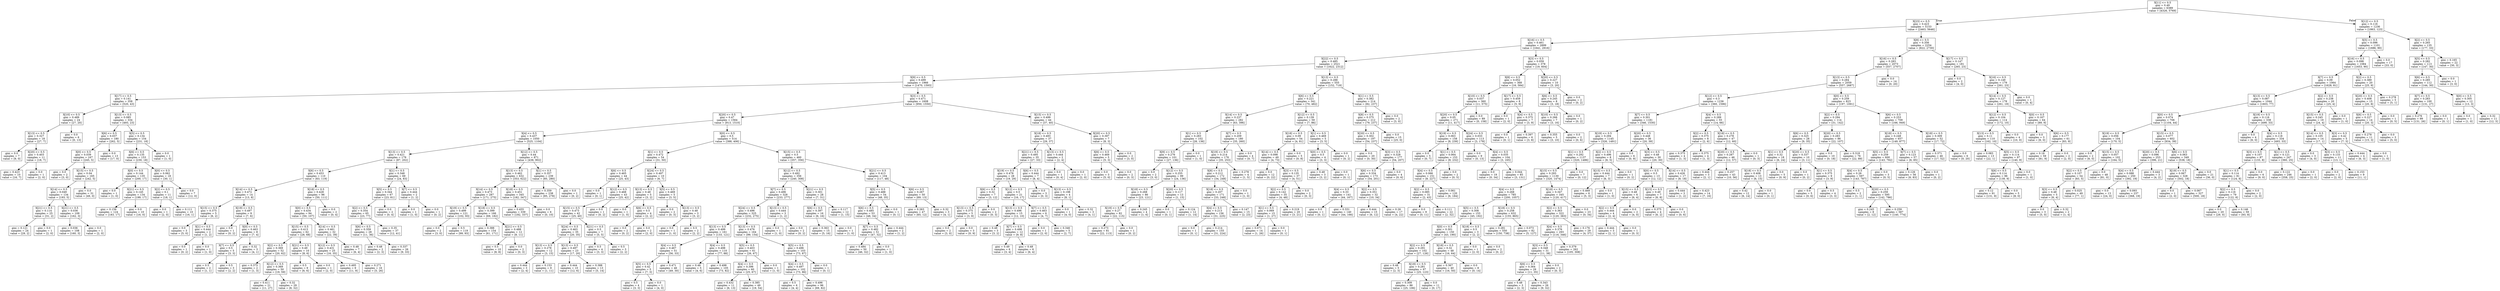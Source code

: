 digraph Tree {
node [shape=box] ;
0 [label="X[11] <= 0.5\ngini = 0.49\nsamples = 6389\nvalue = [4326, 5769]"] ;
1 [label="X[23] <= 0.5\ngini = 0.423\nsamples = 5153\nvalue = [2463, 5646]"] ;
0 -> 1 [labeldistance=2.5, labelangle=45, headlabel="True"] ;
2 [label="X[16] <= 0.5\ngini = 0.461\nsamples = 2899\nvalue = [1641, 2916]"] ;
1 -> 2 ;
3 [label="X[22] <= 0.5\ngini = 0.485\nsamples = 2521\nvalue = [1622, 2312]"] ;
2 -> 3 ;
4 [label="X[9] <= 0.5\ngini = 0.499\nsamples = 1966\nvalue = [1470, 1593]"] ;
3 -> 4 ;
5 [label="X[17] <= 0.5\ngini = 0.141\nsamples = 358\nvalue = [520, 43]"] ;
4 -> 5 ;
6 [label="X[10] <= 0.5\ngini = 0.489\nsamples = 24\nvalue = [27, 20]"] ;
5 -> 6 ;
7 [label="X[13] <= 0.5\ngini = 0.327\nsamples = 18\nvalue = [27, 7]"] ;
6 -> 7 ;
8 [label="gini = 0.0\nsamples = 7\nvalue = [9, 0]"] ;
7 -> 8 ;
9 [label="X[20] <= 0.5\ngini = 0.403\nsamples = 11\nvalue = [18, 7]"] ;
7 -> 9 ;
10 [label="gini = 0.423\nsamples = 10\nvalue = [16, 7]"] ;
9 -> 10 ;
11 [label="gini = 0.0\nsamples = 1\nvalue = [2, 0]"] ;
9 -> 11 ;
12 [label="gini = 0.0\nsamples = 6\nvalue = [0, 13]"] ;
6 -> 12 ;
13 [label="X[13] <= 0.5\ngini = 0.085\nsamples = 334\nvalue = [493, 23]"] ;
5 -> 13 ;
14 [label="X[6] <= 0.5\ngini = 0.037\nsamples = 180\nvalue = [262, 5]"] ;
13 -> 14 ;
15 [label="X[0] <= 0.5\ngini = 0.039\nsamples = 167\nvalue = [245, 5]"] ;
14 -> 15 ;
16 [label="gini = 0.0\nsamples = 2\nvalue = [3, 0]"] ;
15 -> 16 ;
17 [label="X[15] <= 0.5\ngini = 0.04\nsamples = 165\nvalue = [242, 5]"] ;
15 -> 17 ;
18 [label="X[14] <= 0.5\ngini = 0.049\nsamples = 134\nvalue = [193, 5]"] ;
17 -> 18 ;
19 [label="X[21] <= 0.5\ngini = 0.114\nsamples = 25\nvalue = [31, 2]"] ;
18 -> 19 ;
20 [label="gini = 0.121\nsamples = 24\nvalue = [29, 2]"] ;
19 -> 20 ;
21 [label="gini = 0.0\nsamples = 1\nvalue = [2, 0]"] ;
19 -> 21 ;
22 [label="X[21] <= 0.5\ngini = 0.036\nsamples = 109\nvalue = [162, 3]"] ;
18 -> 22 ;
23 [label="gini = 0.036\nsamples = 108\nvalue = [160, 3]"] ;
22 -> 23 ;
24 [label="gini = 0.0\nsamples = 1\nvalue = [2, 0]"] ;
22 -> 24 ;
25 [label="gini = 0.0\nsamples = 31\nvalue = [49, 0]"] ;
17 -> 25 ;
26 [label="gini = 0.0\nsamples = 13\nvalue = [17, 0]"] ;
14 -> 26 ;
27 [label="X[5] <= 0.5\ngini = 0.134\nsamples = 154\nvalue = [231, 18]"] ;
13 -> 27 ;
28 [label="X[6] <= 0.5\ngini = 0.135\nsamples = 153\nvalue = [230, 18]"] ;
27 -> 28 ;
29 [label="X[0] <= 0.5\ngini = 0.144\nsamples = 135\nvalue = [200, 17]"] ;
28 -> 29 ;
30 [label="gini = 0.0\nsamples = 1\nvalue = [1, 0]"] ;
29 -> 30 ;
31 [label="X[21] <= 0.5\ngini = 0.145\nsamples = 134\nvalue = [199, 17]"] ;
29 -> 31 ;
32 [label="gini = 0.156\nsamples = 124\nvalue = [183, 17]"] ;
31 -> 32 ;
33 [label="gini = 0.0\nsamples = 10\nvalue = [16, 0]"] ;
31 -> 33 ;
34 [label="X[0] <= 0.5\ngini = 0.062\nsamples = 18\nvalue = [30, 1]"] ;
28 -> 34 ;
35 [label="X[2] <= 0.5\ngini = 0.1\nsamples = 11\nvalue = [18, 1]"] ;
34 -> 35 ;
36 [label="gini = 0.0\nsamples = 1\nvalue = [2, 0]"] ;
35 -> 36 ;
37 [label="gini = 0.111\nsamples = 10\nvalue = [16, 1]"] ;
35 -> 37 ;
38 [label="gini = 0.0\nsamples = 7\nvalue = [12, 0]"] ;
34 -> 38 ;
39 [label="gini = 0.0\nsamples = 1\nvalue = [1, 0]"] ;
27 -> 39 ;
40 [label="X[3] <= 0.5\ngini = 0.471\nsamples = 1608\nvalue = [950, 1550]"] ;
4 -> 40 ;
41 [label="X[20] <= 0.5\ngini = 0.47\nsamples = 1564\nvalue = [913, 1510]"] ;
40 -> 41 ;
42 [label="X[4] <= 0.5\ngini = 0.437\nsamples = 1050\nvalue = [525, 1104]"] ;
41 -> 42 ;
43 [label="X[13] <= 0.5\ngini = 0.421\nsamples = 179\nvalue = [87, 202]"] ;
42 -> 43 ;
44 [label="X[6] <= 0.5\ngini = 0.453\nsamples = 110\nvalue = [63, 119]"] ;
43 -> 44 ;
45 [label="X[14] <= 0.5\ngini = 0.472\nsamples = 14\nvalue = [13, 8]"] ;
44 -> 45 ;
46 [label="X[15] <= 0.5\ngini = 0.375\nsamples = 5\nvalue = [6, 2]"] ;
45 -> 46 ;
47 [label="gini = 0.0\nsamples = 3\nvalue = [5, 0]"] ;
46 -> 47 ;
48 [label="X[1] <= 0.5\ngini = 0.444\nsamples = 2\nvalue = [1, 2]"] ;
46 -> 48 ;
49 [label="gini = 0.0\nsamples = 1\nvalue = [0, 2]"] ;
48 -> 49 ;
50 [label="gini = 0.0\nsamples = 1\nvalue = [1, 0]"] ;
48 -> 50 ;
51 [label="X[19] <= 0.5\ngini = 0.497\nsamples = 9\nvalue = [7, 6]"] ;
45 -> 51 ;
52 [label="gini = 0.0\nsamples = 1\nvalue = [0, 2]"] ;
51 -> 52 ;
53 [label="X[0] <= 0.5\ngini = 0.463\nsamples = 8\nvalue = [7, 4]"] ;
51 -> 53 ;
54 [label="X[7] <= 0.5\ngini = 0.5\nsamples = 5\nvalue = [3, 3]"] ;
53 -> 54 ;
55 [label="gini = 0.5\nsamples = 2\nvalue = [1, 1]"] ;
54 -> 55 ;
56 [label="gini = 0.5\nsamples = 3\nvalue = [2, 2]"] ;
54 -> 56 ;
57 [label="gini = 0.32\nsamples = 3\nvalue = [4, 1]"] ;
53 -> 57 ;
58 [label="X[18] <= 0.5\ngini = 0.428\nsamples = 96\nvalue = [50, 111]"] ;
44 -> 58 ;
59 [label="X[0] <= 0.5\ngini = 0.434\nsamples = 94\nvalue = [50, 107]"] ;
58 -> 59 ;
60 [label="X[15] <= 0.5\ngini = 0.413\nsamples = 62\nvalue = [28, 68]"] ;
59 -> 60 ;
61 [label="X[2] <= 0.5\ngini = 0.369\nsamples = 52\nvalue = [20, 62]"] ;
60 -> 61 ;
62 [label="gini = 0.375\nsamples = 2\nvalue = [1, 3]"] ;
61 -> 62 ;
63 [label="X[12] <= 0.5\ngini = 0.369\nsamples = 50\nvalue = [19, 59]"] ;
61 -> 63 ;
64 [label="gini = 0.411\nsamples = 21\nvalue = [11, 27]"] ;
63 -> 64 ;
65 [label="gini = 0.32\nsamples = 29\nvalue = [8, 32]"] ;
63 -> 65 ;
66 [label="X[21] <= 0.5\ngini = 0.49\nsamples = 10\nvalue = [8, 6]"] ;
60 -> 66 ;
67 [label="gini = 0.5\nsamples = 9\nvalue = [6, 6]"] ;
66 -> 67 ;
68 [label="gini = 0.0\nsamples = 1\nvalue = [2, 0]"] ;
66 -> 68 ;
69 [label="X[14] <= 0.5\ngini = 0.461\nsamples = 32\nvalue = [22, 39]"] ;
59 -> 69 ;
70 [label="X[12] <= 0.5\ngini = 0.431\nsamples = 25\nvalue = [16, 35]"] ;
69 -> 70 ;
71 [label="gini = 0.495\nsamples = 9\nvalue = [11, 9]"] ;
70 -> 71 ;
72 [label="gini = 0.271\nsamples = 16\nvalue = [5, 26]"] ;
70 -> 72 ;
73 [label="gini = 0.48\nsamples = 7\nvalue = [6, 4]"] ;
69 -> 73 ;
74 [label="gini = 0.0\nsamples = 2\nvalue = [0, 4]"] ;
58 -> 74 ;
75 [label="X[1] <= 0.5\ngini = 0.348\nsamples = 69\nvalue = [24, 83]"] ;
43 -> 75 ;
76 [label="X[5] <= 0.5\ngini = 0.344\nsamples = 67\nvalue = [23, 81]"] ;
75 -> 76 ;
77 [label="X[2] <= 0.5\ngini = 0.354\nsamples = 65\nvalue = [23, 77]"] ;
76 -> 77 ;
78 [label="X[6] <= 0.5\ngini = 0.359\nsamples = 28\nvalue = [11, 36]"] ;
77 -> 78 ;
79 [label="gini = 0.48\nsamples = 2\nvalue = [2, 3]"] ;
78 -> 79 ;
80 [label="gini = 0.337\nsamples = 26\nvalue = [9, 33]"] ;
78 -> 80 ;
81 [label="gini = 0.35\nsamples = 37\nvalue = [12, 41]"] ;
77 -> 81 ;
82 [label="gini = 0.0\nsamples = 2\nvalue = [0, 4]"] ;
76 -> 82 ;
83 [label="X[7] <= 0.5\ngini = 0.444\nsamples = 2\nvalue = [1, 2]"] ;
75 -> 83 ;
84 [label="gini = 0.0\nsamples = 1\nvalue = [1, 0]"] ;
83 -> 84 ;
85 [label="gini = 0.0\nsamples = 1\nvalue = [0, 2]"] ;
83 -> 85 ;
86 [label="X[12] <= 0.5\ngini = 0.44\nsamples = 871\nvalue = [438, 902]"] ;
42 -> 86 ;
87 [label="X[13] <= 0.5\ngini = 0.462\nsamples = 632\nvalue = [353, 622]"] ;
86 -> 87 ;
88 [label="X[14] <= 0.5\ngini = 0.473\nsamples = 287\nvalue = [171, 275]"] ;
87 -> 88 ;
89 [label="X[19] <= 0.5\ngini = 0.499\nsamples = 121\nvalue = [102, 93]"] ;
88 -> 89 ;
90 [label="gini = 0.0\nsamples = 2\nvalue = [3, 0]"] ;
89 -> 90 ;
91 [label="gini = 0.5\nsamples = 119\nvalue = [99, 93]"] ;
89 -> 91 ;
92 [label="X[18] <= 0.5\ngini = 0.399\nsamples = 166\nvalue = [69, 182]"] ;
88 -> 92 ;
93 [label="gini = 0.388\nsamples = 154\nvalue = [61, 171]"] ;
92 -> 93 ;
94 [label="X[21] <= 0.5\ngini = 0.488\nsamples = 12\nvalue = [8, 11]"] ;
92 -> 94 ;
95 [label="gini = 0.5\nsamples = 10\nvalue = [8, 8]"] ;
94 -> 95 ;
96 [label="gini = 0.0\nsamples = 2\nvalue = [0, 3]"] ;
94 -> 96 ;
97 [label="X[18] <= 0.5\ngini = 0.451\nsamples = 345\nvalue = [182, 347]"] ;
87 -> 97 ;
98 [label="gini = 0.455\nsamples = 339\nvalue = [182, 337]"] ;
97 -> 98 ;
99 [label="gini = 0.0\nsamples = 6\nvalue = [0, 10]"] ;
97 -> 99 ;
100 [label="X[1] <= 0.5\ngini = 0.357\nsamples = 239\nvalue = [85, 280]"] ;
86 -> 100 ;
101 [label="gini = 0.359\nsamples = 238\nvalue = [85, 278]"] ;
100 -> 101 ;
102 [label="gini = 0.0\nsamples = 1\nvalue = [0, 2]"] ;
100 -> 102 ;
103 [label="X[0] <= 0.5\ngini = 0.5\nsamples = 514\nvalue = [388, 406]"] ;
41 -> 103 ;
104 [label="X[1] <= 0.5\ngini = 0.472\nsamples = 54\nvalue = [31, 50]"] ;
103 -> 104 ;
105 [label="X[6] <= 0.5\ngini = 0.465\nsamples = 44\nvalue = [25, 43]"] ;
104 -> 105 ;
106 [label="gini = 0.0\nsamples = 1\nvalue = [0, 1]"] ;
105 -> 106 ;
107 [label="X[12] <= 0.5\ngini = 0.468\nsamples = 43\nvalue = [25, 42]"] ;
105 -> 107 ;
108 [label="X[15] <= 0.5\ngini = 0.473\nsamples = 42\nvalue = [25, 40]"] ;
107 -> 108 ;
109 [label="X[24] <= 0.5\ngini = 0.463\nsamples = 35\nvalue = [20, 35]"] ;
108 -> 109 ;
110 [label="X[13] <= 0.5\ngini = 0.278\nsamples = 12\nvalue = [3, 15]"] ;
109 -> 110 ;
111 [label="gini = 0.444\nsamples = 3\nvalue = [2, 4]"] ;
110 -> 111 ;
112 [label="gini = 0.153\nsamples = 9\nvalue = [1, 11]"] ;
110 -> 112 ;
113 [label="X[13] <= 0.5\ngini = 0.497\nsamples = 23\nvalue = [17, 20]"] ;
109 -> 113 ;
114 [label="gini = 0.444\nsamples = 10\nvalue = [12, 6]"] ;
113 -> 114 ;
115 [label="gini = 0.388\nsamples = 13\nvalue = [5, 14]"] ;
113 -> 115 ;
116 [label="X[21] <= 0.5\ngini = 0.5\nsamples = 7\nvalue = [5, 5]"] ;
108 -> 116 ;
117 [label="gini = 0.5\nsamples = 4\nvalue = [3, 3]"] ;
116 -> 117 ;
118 [label="gini = 0.5\nsamples = 3\nvalue = [2, 2]"] ;
116 -> 118 ;
119 [label="gini = 0.0\nsamples = 1\nvalue = [0, 2]"] ;
107 -> 119 ;
120 [label="X[24] <= 0.5\ngini = 0.497\nsamples = 10\nvalue = [6, 7]"] ;
104 -> 120 ;
121 [label="X[13] <= 0.5\ngini = 0.48\nsamples = 5\nvalue = [3, 2]"] ;
120 -> 121 ;
122 [label="gini = 0.0\nsamples = 1\nvalue = [1, 0]"] ;
121 -> 122 ;
123 [label="X[6] <= 0.5\ngini = 0.5\nsamples = 4\nvalue = [2, 2]"] ;
121 -> 123 ;
124 [label="gini = 0.0\nsamples = 2\nvalue = [0, 2]"] ;
123 -> 124 ;
125 [label="gini = 0.0\nsamples = 2\nvalue = [2, 0]"] ;
123 -> 125 ;
126 [label="X[5] <= 0.5\ngini = 0.469\nsamples = 5\nvalue = [3, 5]"] ;
120 -> 126 ;
127 [label="gini = 0.0\nsamples = 2\nvalue = [0, 3]"] ;
126 -> 127 ;
128 [label="X[13] <= 0.5\ngini = 0.48\nsamples = 3\nvalue = [3, 2]"] ;
126 -> 128 ;
129 [label="gini = 0.0\nsamples = 1\nvalue = [1, 0]"] ;
128 -> 129 ;
130 [label="gini = 0.5\nsamples = 2\nvalue = [2, 2]"] ;
128 -> 130 ;
131 [label="X[15] <= 0.5\ngini = 0.5\nsamples = 460\nvalue = [357, 356]"] ;
103 -> 131 ;
132 [label="X[12] <= 0.5\ngini = 0.492\nsamples = 356\nvalue = [240, 308]"] ;
131 -> 132 ;
133 [label="X[7] <= 0.5\ngini = 0.496\nsamples = 328\nvalue = [233, 277]"] ;
132 -> 133 ;
134 [label="X[24] <= 0.5\ngini = 0.496\nsamples = 325\nvalue = [232, 275]"] ;
133 -> 134 ;
135 [label="X[13] <= 0.5\ngini = 0.499\nsamples = 161\nvalue = [133, 121]"] ;
134 -> 135 ;
136 [label="X[4] <= 0.5\ngini = 0.467\nsamples = 51\nvalue = [56, 33]"] ;
135 -> 136 ;
137 [label="X[5] <= 0.5\ngini = 0.42\nsamples = 5\nvalue = [7, 3]"] ;
136 -> 137 ;
138 [label="gini = 0.5\nsamples = 4\nvalue = [3, 3]"] ;
137 -> 138 ;
139 [label="gini = 0.0\nsamples = 1\nvalue = [4, 0]"] ;
137 -> 139 ;
140 [label="gini = 0.471\nsamples = 46\nvalue = [49, 30]"] ;
136 -> 140 ;
141 [label="X[4] <= 0.5\ngini = 0.498\nsamples = 110\nvalue = [77, 88]"] ;
135 -> 141 ;
142 [label="gini = 0.48\nsamples = 5\nvalue = [4, 6]"] ;
141 -> 142 ;
143 [label="gini = 0.498\nsamples = 105\nvalue = [73, 82]"] ;
141 -> 143 ;
144 [label="X[13] <= 0.5\ngini = 0.476\nsamples = 164\nvalue = [99, 154]"] ;
134 -> 144 ;
145 [label="X[5] <= 0.5\ngini = 0.403\nsamples = 61\nvalue = [26, 67]"] ;
144 -> 145 ;
146 [label="X[4] <= 0.5\ngini = 0.396\nsamples = 60\nvalue = [25, 67]"] ;
145 -> 146 ;
147 [label="gini = 0.432\nsamples = 11\nvalue = [6, 13]"] ;
146 -> 147 ;
148 [label="gini = 0.385\nsamples = 49\nvalue = [19, 54]"] ;
146 -> 148 ;
149 [label="gini = 0.0\nsamples = 1\nvalue = [1, 0]"] ;
145 -> 149 ;
150 [label="X[5] <= 0.5\ngini = 0.496\nsamples = 103\nvalue = [73, 87]"] ;
144 -> 150 ;
151 [label="X[4] <= 0.5\ngini = 0.497\nsamples = 102\nvalue = [73, 86]"] ;
150 -> 151 ;
152 [label="gini = 0.5\nsamples = 6\nvalue = [4, 4]"] ;
151 -> 152 ;
153 [label="gini = 0.496\nsamples = 96\nvalue = [69, 82]"] ;
151 -> 153 ;
154 [label="gini = 0.0\nsamples = 1\nvalue = [0, 1]"] ;
150 -> 154 ;
155 [label="X[13] <= 0.5\ngini = 0.444\nsamples = 3\nvalue = [1, 2]"] ;
133 -> 155 ;
156 [label="gini = 0.0\nsamples = 1\nvalue = [1, 0]"] ;
155 -> 156 ;
157 [label="gini = 0.0\nsamples = 2\nvalue = [0, 2]"] ;
155 -> 157 ;
158 [label="X[21] <= 0.5\ngini = 0.301\nsamples = 28\nvalue = [7, 31]"] ;
132 -> 158 ;
159 [label="X[6] <= 0.5\ngini = 0.397\nsamples = 16\nvalue = [6, 16]"] ;
158 -> 159 ;
160 [label="gini = 0.363\nsamples = 15\nvalue = [5, 16]"] ;
159 -> 160 ;
161 [label="gini = 0.0\nsamples = 1\nvalue = [1, 0]"] ;
159 -> 161 ;
162 [label="gini = 0.117\nsamples = 12\nvalue = [1, 15]"] ;
158 -> 162 ;
163 [label="X[21] <= 0.5\ngini = 0.413\nsamples = 104\nvalue = [117, 48]"] ;
131 -> 163 ;
164 [label="X[5] <= 0.5\ngini = 0.488\nsamples = 54\nvalue = [48, 35]"] ;
163 -> 164 ;
165 [label="X[6] <= 0.5\ngini = 0.485\nsamples = 53\nvalue = [48, 34]"] ;
164 -> 165 ;
166 [label="X[7] <= 0.5\ngini = 0.482\nsamples = 51\nvalue = [47, 32]"] ;
165 -> 166 ;
167 [label="gini = 0.484\nsamples = 50\nvalue = [46, 32]"] ;
166 -> 167 ;
168 [label="gini = 0.0\nsamples = 1\nvalue = [1, 0]"] ;
166 -> 168 ;
169 [label="gini = 0.444\nsamples = 2\nvalue = [1, 2]"] ;
165 -> 169 ;
170 [label="gini = 0.0\nsamples = 1\nvalue = [0, 1]"] ;
164 -> 170 ;
171 [label="X[6] <= 0.5\ngini = 0.267\nsamples = 50\nvalue = [69, 13]"] ;
163 -> 171 ;
172 [label="gini = 0.263\nsamples = 47\nvalue = [65, 12]"] ;
171 -> 172 ;
173 [label="gini = 0.32\nsamples = 3\nvalue = [4, 1]"] ;
171 -> 173 ;
174 [label="X[15] <= 0.5\ngini = 0.499\nsamples = 44\nvalue = [37, 40]"] ;
40 -> 174 ;
175 [label="X[18] <= 0.5\ngini = 0.493\nsamples = 37\nvalue = [29, 37]"] ;
174 -> 175 ;
176 [label="X[21] <= 0.5\ngini = 0.495\nsamples = 35\nvalue = [27, 33]"] ;
175 -> 176 ;
177 [label="X[19] <= 0.5\ngini = 0.478\nsamples = 28\nvalue = [19, 29]"] ;
176 -> 177 ;
178 [label="X[6] <= 0.5\ngini = 0.32\nsamples = 7\nvalue = [3, 12]"] ;
177 -> 178 ;
179 [label="X[13] <= 0.5\ngini = 0.375\nsamples = 5\nvalue = [3, 9]"] ;
178 -> 179 ;
180 [label="gini = 0.0\nsamples = 2\nvalue = [3, 0]"] ;
179 -> 180 ;
181 [label="gini = 0.0\nsamples = 3\nvalue = [0, 9]"] ;
179 -> 181 ;
182 [label="gini = 0.0\nsamples = 2\nvalue = [0, 3]"] ;
178 -> 182 ;
183 [label="X[12] <= 0.5\ngini = 0.5\nsamples = 21\nvalue = [16, 17]"] ;
177 -> 183 ;
184 [label="X[13] <= 0.5\ngini = 0.496\nsamples = 15\nvalue = [12, 10]"] ;
183 -> 184 ;
185 [label="gini = 0.48\nsamples = 3\nvalue = [3, 2]"] ;
184 -> 185 ;
186 [label="X[7] <= 0.5\ngini = 0.498\nsamples = 12\nvalue = [9, 8]"] ;
184 -> 186 ;
187 [label="gini = 0.49\nsamples = 6\nvalue = [3, 4]"] ;
186 -> 187 ;
188 [label="gini = 0.48\nsamples = 6\nvalue = [6, 4]"] ;
186 -> 188 ;
189 [label="X[7] <= 0.5\ngini = 0.463\nsamples = 6\nvalue = [4, 7]"] ;
183 -> 189 ;
190 [label="gini = 0.0\nsamples = 1\nvalue = [2, 0]"] ;
189 -> 190 ;
191 [label="gini = 0.346\nsamples = 5\nvalue = [2, 7]"] ;
189 -> 191 ;
192 [label="X[6] <= 0.5\ngini = 0.444\nsamples = 7\nvalue = [8, 4]"] ;
176 -> 192 ;
193 [label="gini = 0.0\nsamples = 3\nvalue = [0, 3]"] ;
192 -> 193 ;
194 [label="X[13] <= 0.5\ngini = 0.198\nsamples = 4\nvalue = [8, 1]"] ;
192 -> 194 ;
195 [label="gini = 0.0\nsamples = 1\nvalue = [4, 0]"] ;
194 -> 195 ;
196 [label="gini = 0.32\nsamples = 3\nvalue = [4, 1]"] ;
194 -> 196 ;
197 [label="X[13] <= 0.5\ngini = 0.444\nsamples = 2\nvalue = [2, 4]"] ;
175 -> 197 ;
198 [label="gini = 0.0\nsamples = 1\nvalue = [0, 4]"] ;
197 -> 198 ;
199 [label="gini = 0.0\nsamples = 1\nvalue = [2, 0]"] ;
197 -> 199 ;
200 [label="X[20] <= 0.5\ngini = 0.397\nsamples = 7\nvalue = [8, 3]"] ;
174 -> 200 ;
201 [label="X[6] <= 0.5\ngini = 0.469\nsamples = 5\nvalue = [5, 3]"] ;
200 -> 201 ;
202 [label="gini = 0.0\nsamples = 3\nvalue = [5, 0]"] ;
201 -> 202 ;
203 [label="gini = 0.0\nsamples = 2\nvalue = [0, 3]"] ;
201 -> 203 ;
204 [label="gini = 0.0\nsamples = 2\nvalue = [3, 0]"] ;
200 -> 204 ;
205 [label="X[13] <= 0.5\ngini = 0.288\nsamples = 555\nvalue = [152, 719]"] ;
3 -> 205 ;
206 [label="X[6] <= 0.5\ngini = 0.221\nsamples = 341\nvalue = [70, 482]"] ;
205 -> 206 ;
207 [label="X[14] <= 0.5\ngini = 0.237\nsamples = 282\nvalue = [63, 396]"] ;
206 -> 207 ;
208 [label="X[1] <= 0.5\ngini = 0.283\nsamples = 102\nvalue = [28, 136]"] ;
207 -> 208 ;
209 [label="X[9] <= 0.5\ngini = 0.276\nsamples = 101\nvalue = [27, 136]"] ;
208 -> 209 ;
210 [label="gini = 0.0\nsamples = 2\nvalue = [3, 0]"] ;
209 -> 210 ;
211 [label="X[12] <= 0.5\ngini = 0.255\nsamples = 99\nvalue = [24, 136]"] ;
209 -> 211 ;
212 [label="X[18] <= 0.5\ngini = 0.268\nsamples = 86\nvalue = [23, 121]"] ;
211 -> 212 ;
213 [label="X[19] <= 0.5\ngini = 0.27\nsamples = 82\nvalue = [22, 115]"] ;
212 -> 213 ;
214 [label="gini = 0.273\nsamples = 81\nvalue = [22, 113]"] ;
213 -> 214 ;
215 [label="gini = 0.0\nsamples = 1\nvalue = [0, 2]"] ;
213 -> 215 ;
216 [label="gini = 0.245\nsamples = 4\nvalue = [1, 6]"] ;
212 -> 216 ;
217 [label="X[20] <= 0.5\ngini = 0.117\nsamples = 13\nvalue = [1, 15]"] ;
211 -> 217 ;
218 [label="gini = 0.0\nsamples = 1\nvalue = [0, 1]"] ;
217 -> 218 ;
219 [label="gini = 0.124\nsamples = 12\nvalue = [1, 14]"] ;
217 -> 219 ;
220 [label="gini = 0.0\nsamples = 1\nvalue = [1, 0]"] ;
208 -> 220 ;
221 [label="X[7] <= 0.5\ngini = 0.209\nsamples = 180\nvalue = [35, 260]"] ;
207 -> 221 ;
222 [label="X[19] <= 0.5\ngini = 0.214\nsamples = 176\nvalue = [35, 253]"] ;
221 -> 222 ;
223 [label="X[8] <= 0.5\ngini = 0.212\nsamples = 172\nvalue = [34, 248]"] ;
222 -> 223 ;
224 [label="X[18] <= 0.5\ngini = 0.207\nsamples = 171\nvalue = [33, 248]"] ;
223 -> 224 ;
225 [label="X[4] <= 0.5\ngini = 0.213\nsamples = 156\nvalue = [31, 225]"] ;
224 -> 225 ;
226 [label="gini = 0.0\nsamples = 1\nvalue = [0, 1]"] ;
225 -> 226 ;
227 [label="gini = 0.214\nsamples = 155\nvalue = [31, 224]"] ;
225 -> 227 ;
228 [label="gini = 0.147\nsamples = 15\nvalue = [2, 23]"] ;
224 -> 228 ;
229 [label="gini = 0.0\nsamples = 1\nvalue = [1, 0]"] ;
223 -> 229 ;
230 [label="gini = 0.278\nsamples = 4\nvalue = [1, 5]"] ;
222 -> 230 ;
231 [label="gini = 0.0\nsamples = 4\nvalue = [0, 7]"] ;
221 -> 231 ;
232 [label="X[12] <= 0.5\ngini = 0.139\nsamples = 59\nvalue = [7, 86]"] ;
206 -> 232 ;
233 [label="X[18] <= 0.5\ngini = 0.09\nsamples = 54\nvalue = [4, 81]"] ;
232 -> 233 ;
234 [label="X[14] <= 0.5\ngini = 0.098\nsamples = 49\nvalue = [4, 73]"] ;
233 -> 234 ;
235 [label="gini = 0.0\nsamples = 12\nvalue = [0, 22]"] ;
234 -> 235 ;
236 [label="X[3] <= 0.5\ngini = 0.135\nsamples = 37\nvalue = [4, 51]"] ;
234 -> 236 ;
237 [label="X[2] <= 0.5\ngini = 0.142\nsamples = 35\nvalue = [4, 48]"] ;
236 -> 237 ;
238 [label="X[1] <= 0.5\ngini = 0.069\nsamples = 15\nvalue = [1, 27]"] ;
237 -> 238 ;
239 [label="gini = 0.071\nsamples = 14\nvalue = [1, 26]"] ;
238 -> 239 ;
240 [label="gini = 0.0\nsamples = 1\nvalue = [0, 1]"] ;
238 -> 240 ;
241 [label="gini = 0.219\nsamples = 20\nvalue = [3, 21]"] ;
237 -> 241 ;
242 [label="gini = 0.0\nsamples = 2\nvalue = [0, 3]"] ;
236 -> 242 ;
243 [label="gini = 0.0\nsamples = 5\nvalue = [0, 8]"] ;
233 -> 243 ;
244 [label="X[1] <= 0.5\ngini = 0.469\nsamples = 5\nvalue = [3, 5]"] ;
232 -> 244 ;
245 [label="X[0] <= 0.5\ngini = 0.5\nsamples = 4\nvalue = [3, 3]"] ;
244 -> 245 ;
246 [label="gini = 0.48\nsamples = 3\nvalue = [3, 2]"] ;
245 -> 246 ;
247 [label="gini = 0.0\nsamples = 1\nvalue = [0, 1]"] ;
245 -> 247 ;
248 [label="gini = 0.0\nsamples = 1\nvalue = [0, 2]"] ;
244 -> 248 ;
249 [label="X[1] <= 0.5\ngini = 0.382\nsamples = 214\nvalue = [82, 237]"] ;
205 -> 249 ;
250 [label="X[8] <= 0.5\ngini = 0.375\nsamples = 212\nvalue = [79, 237]"] ;
249 -> 250 ;
251 [label="X[20] <= 0.5\ngini = 0.302\nsamples = 197\nvalue = [54, 237]"] ;
250 -> 251 ;
252 [label="gini = 0.0\nsamples = 20\nvalue = [0, 30]"] ;
251 -> 252 ;
253 [label="X[3] <= 0.5\ngini = 0.328\nsamples = 177\nvalue = [54, 207]"] ;
251 -> 253 ;
254 [label="X[6] <= 0.5\ngini = 0.334\nsamples = 173\nvalue = [54, 201]"] ;
253 -> 254 ;
255 [label="X[4] <= 0.5\ngini = 0.33\nsamples = 141\nvalue = [44, 167]"] ;
254 -> 255 ;
256 [label="gini = 0.0\nsamples = 1\nvalue = [0, 1]"] ;
255 -> 256 ;
257 [label="gini = 0.331\nsamples = 140\nvalue = [44, 166]"] ;
255 -> 257 ;
258 [label="X[2] <= 0.5\ngini = 0.351\nsamples = 32\nvalue = [10, 34]"] ;
254 -> 258 ;
259 [label="gini = 0.444\nsamples = 15\nvalue = [6, 12]"] ;
258 -> 259 ;
260 [label="gini = 0.26\nsamples = 17\nvalue = [4, 22]"] ;
258 -> 260 ;
261 [label="gini = 0.0\nsamples = 4\nvalue = [0, 6]"] ;
253 -> 261 ;
262 [label="gini = 0.0\nsamples = 15\nvalue = [25, 0]"] ;
250 -> 262 ;
263 [label="gini = 0.0\nsamples = 2\nvalue = [3, 0]"] ;
249 -> 263 ;
264 [label="X[3] <= 0.5\ngini = 0.059\nsamples = 378\nvalue = [19, 604]"] ;
2 -> 264 ;
265 [label="X[8] <= 0.5\ngini = 0.052\nsamples = 368\nvalue = [16, 584]"] ;
264 -> 265 ;
266 [label="X[10] <= 0.5\ngini = 0.037\nsamples = 360\nvalue = [11, 575]"] ;
265 -> 266 ;
267 [label="X[20] <= 0.5\ngini = 0.05\nsamples = 271\nvalue = [11, 417]"] ;
266 -> 267 ;
268 [label="X[19] <= 0.5\ngini = 0.063\nsamples = 158\nvalue = [8, 239]"] ;
267 -> 268 ;
269 [label="gini = 0.0\nsamples = 5\nvalue = [0, 7]"] ;
268 -> 269 ;
270 [label="X[1] <= 0.5\ngini = 0.064\nsamples = 153\nvalue = [8, 232]"] ;
268 -> 270 ;
271 [label="X[4] <= 0.5\ngini = 0.066\nsamples = 151\nvalue = [8, 227]"] ;
270 -> 271 ;
272 [label="X[2] <= 0.5\ngini = 0.085\nsamples = 31\nvalue = [2, 43]"] ;
271 -> 272 ;
273 [label="gini = 0.0\nsamples = 9\nvalue = [0, 11]"] ;
272 -> 273 ;
274 [label="gini = 0.111\nsamples = 22\nvalue = [2, 32]"] ;
272 -> 274 ;
275 [label="gini = 0.061\nsamples = 120\nvalue = [6, 184]"] ;
271 -> 275 ;
276 [label="gini = 0.0\nsamples = 2\nvalue = [0, 5]"] ;
270 -> 276 ;
277 [label="X[24] <= 0.5\ngini = 0.033\nsamples = 113\nvalue = [3, 178]"] ;
267 -> 277 ;
278 [label="gini = 0.0\nsamples = 9\nvalue = [0, 13]"] ;
277 -> 278 ;
279 [label="X[4] <= 0.5\ngini = 0.035\nsamples = 104\nvalue = [3, 165]"] ;
277 -> 279 ;
280 [label="gini = 0.0\nsamples = 19\nvalue = [0, 34]"] ;
279 -> 280 ;
281 [label="gini = 0.044\nsamples = 85\nvalue = [3, 131]"] ;
279 -> 281 ;
282 [label="gini = 0.0\nsamples = 89\nvalue = [0, 158]"] ;
266 -> 282 ;
283 [label="X[17] <= 0.5\ngini = 0.459\nsamples = 8\nvalue = [5, 9]"] ;
265 -> 283 ;
284 [label="gini = 0.0\nsamples = 1\nvalue = [2, 0]"] ;
283 -> 284 ;
285 [label="X[4] <= 0.5\ngini = 0.375\nsamples = 7\nvalue = [3, 9]"] ;
283 -> 285 ;
286 [label="gini = 0.0\nsamples = 1\nvalue = [0, 1]"] ;
285 -> 286 ;
287 [label="gini = 0.397\nsamples = 6\nvalue = [3, 8]"] ;
285 -> 287 ;
288 [label="X[20] <= 0.5\ngini = 0.227\nsamples = 10\nvalue = [3, 20]"] ;
264 -> 288 ;
289 [label="X[6] <= 0.5\ngini = 0.245\nsamples = 8\nvalue = [3, 18]"] ;
288 -> 289 ;
290 [label="X[10] <= 0.5\ngini = 0.266\nsamples = 7\nvalue = [3, 16]"] ;
289 -> 290 ;
291 [label="gini = 0.355\nsamples = 5\nvalue = [3, 10]"] ;
290 -> 291 ;
292 [label="gini = 0.0\nsamples = 2\nvalue = [0, 6]"] ;
290 -> 292 ;
293 [label="gini = 0.0\nsamples = 1\nvalue = [0, 2]"] ;
289 -> 293 ;
294 [label="gini = 0.0\nsamples = 2\nvalue = [0, 2]"] ;
288 -> 294 ;
295 [label="X[8] <= 0.5\ngini = 0.356\nsamples = 2254\nvalue = [822, 2730]"] ;
1 -> 295 ;
296 [label="X[16] <= 0.5\ngini = 0.283\nsamples = 2073\nvalue = [557, 2707]"] ;
295 -> 296 ;
297 [label="X[13] <= 0.5\ngini = 0.284\nsamples = 2059\nvalue = [557, 2687]"] ;
296 -> 297 ;
298 [label="X[12] <= 0.5\ngini = 0.3\nsamples = 1236\nvalue = [360, 1596]"] ;
297 -> 298 ;
299 [label="X[7] <= 0.5\ngini = 0.301\nsamples = 1181\nvalue = [346, 1530]"] ;
298 -> 299 ;
300 [label="X[19] <= 0.5\ngini = 0.294\nsamples = 1145\nvalue = [326, 1491]"] ;
299 -> 300 ;
301 [label="X[1] <= 0.5\ngini = 0.292\nsamples = 1137\nvalue = [320, 1486]"] ;
300 -> 301 ;
302 [label="X[15] <= 0.5\ngini = 0.293\nsamples = 1130\nvalue = [320, 1474]"] ;
301 -> 302 ;
303 [label="X[4] <= 0.5\ngini = 0.268\nsamples = 785\nvalue = [200, 1057]"] ;
302 -> 303 ;
304 [label="X[5] <= 0.5\ngini = 0.308\nsamples = 153\nvalue = [45, 192]"] ;
303 -> 304 ;
305 [label="X[0] <= 0.5\ngini = 0.301\nsamples = 150\nvalue = [43, 190]"] ;
304 -> 305 ;
306 [label="X[2] <= 0.5\ngini = 0.291\nsamples = 102\nvalue = [27, 126]"] ;
305 -> 306 ;
307 [label="gini = 0.48\nsamples = 5\nvalue = [2, 3]"] ;
306 -> 307 ;
308 [label="X[18] <= 0.5\ngini = 0.281\nsamples = 97\nvalue = [25, 123]"] ;
306 -> 308 ;
309 [label="gini = 0.309\nsamples = 86\nvalue = [25, 106]"] ;
308 -> 309 ;
310 [label="gini = 0.0\nsamples = 11\nvalue = [0, 17]"] ;
308 -> 310 ;
311 [label="X[18] <= 0.5\ngini = 0.32\nsamples = 48\nvalue = [16, 64]"] ;
305 -> 311 ;
312 [label="gini = 0.367\nsamples = 40\nvalue = [16, 50]"] ;
311 -> 312 ;
313 [label="gini = 0.0\nsamples = 8\nvalue = [0, 14]"] ;
311 -> 313 ;
314 [label="X[18] <= 0.5\ngini = 0.5\nsamples = 3\nvalue = [2, 2]"] ;
304 -> 314 ;
315 [label="gini = 0.0\nsamples = 1\nvalue = [2, 0]"] ;
314 -> 315 ;
316 [label="gini = 0.0\nsamples = 2\nvalue = [0, 2]"] ;
314 -> 316 ;
317 [label="X[18] <= 0.5\ngini = 0.258\nsamples = 632\nvalue = [155, 865]"] ;
303 -> 317 ;
318 [label="gini = 0.281\nsamples = 550\nvalue = [150, 738]"] ;
317 -> 318 ;
319 [label="gini = 0.073\nsamples = 82\nvalue = [5, 127]"] ;
317 -> 319 ;
320 [label="X[18] <= 0.5\ngini = 0.347\nsamples = 345\nvalue = [120, 417]"] ;
302 -> 320 ;
321 [label="X[2] <= 0.5\ngini = 0.363\nsamples = 322\nvalue = [120, 383]"] ;
320 -> 321 ;
322 [label="X[4] <= 0.5\ngini = 0.376\nsamples = 293\nvalue = [116, 346]"] ;
321 -> 322 ;
323 [label="X[3] <= 0.5\ngini = 0.348\nsamples = 31\nvalue = [11, 38]"] ;
322 -> 323 ;
324 [label="X[6] <= 0.5\ngini = 0.364\nsamples = 29\nvalue = [11, 35]"] ;
323 -> 324 ;
325 [label="gini = 0.48\nsamples = 3\nvalue = [2, 3]"] ;
324 -> 325 ;
326 [label="gini = 0.343\nsamples = 26\nvalue = [9, 32]"] ;
324 -> 326 ;
327 [label="gini = 0.0\nsamples = 2\nvalue = [0, 3]"] ;
323 -> 327 ;
328 [label="gini = 0.379\nsamples = 262\nvalue = [105, 308]"] ;
322 -> 328 ;
329 [label="gini = 0.176\nsamples = 29\nvalue = [4, 37]"] ;
321 -> 329 ;
330 [label="gini = 0.0\nsamples = 23\nvalue = [0, 34]"] ;
320 -> 330 ;
331 [label="gini = 0.0\nsamples = 7\nvalue = [0, 12]"] ;
301 -> 331 ;
332 [label="X[2] <= 0.5\ngini = 0.496\nsamples = 8\nvalue = [6, 5]"] ;
300 -> 332 ;
333 [label="X[15] <= 0.5\ngini = 0.444\nsamples = 7\nvalue = [6, 3]"] ;
332 -> 333 ;
334 [label="gini = 0.469\nsamples = 6\nvalue = [5, 3]"] ;
333 -> 334 ;
335 [label="gini = 0.0\nsamples = 1\nvalue = [1, 0]"] ;
333 -> 335 ;
336 [label="gini = 0.0\nsamples = 1\nvalue = [0, 2]"] ;
332 -> 336 ;
337 [label="X[20] <= 0.5\ngini = 0.448\nsamples = 36\nvalue = [20, 39]"] ;
299 -> 337 ;
338 [label="gini = 0.0\nsamples = 6\nvalue = [0, 9]"] ;
337 -> 338 ;
339 [label="X[3] <= 0.5\ngini = 0.48\nsamples = 30\nvalue = [20, 30]"] ;
337 -> 339 ;
340 [label="X[0] <= 0.5\ngini = 0.5\nsamples = 13\nvalue = [12, 12]"] ;
339 -> 340 ;
341 [label="X[15] <= 0.5\ngini = 0.48\nsamples = 6\nvalue = [6, 4]"] ;
340 -> 341 ;
342 [label="X[2] <= 0.5\ngini = 0.444\nsamples = 4\nvalue = [2, 4]"] ;
341 -> 342 ;
343 [label="gini = 0.444\nsamples = 3\nvalue = [2, 1]"] ;
342 -> 343 ;
344 [label="gini = 0.0\nsamples = 1\nvalue = [0, 3]"] ;
342 -> 344 ;
345 [label="gini = 0.0\nsamples = 2\nvalue = [4, 0]"] ;
341 -> 345 ;
346 [label="X[15] <= 0.5\ngini = 0.49\nsamples = 7\nvalue = [6, 8]"] ;
340 -> 346 ;
347 [label="gini = 0.375\nsamples = 4\nvalue = [6, 2]"] ;
346 -> 347 ;
348 [label="gini = 0.0\nsamples = 3\nvalue = [0, 6]"] ;
346 -> 348 ;
349 [label="X[14] <= 0.5\ngini = 0.426\nsamples = 17\nvalue = [8, 18]"] ;
339 -> 349 ;
350 [label="gini = 0.444\nsamples = 3\nvalue = [1, 2]"] ;
349 -> 350 ;
351 [label="gini = 0.423\nsamples = 14\nvalue = [7, 16]"] ;
349 -> 351 ;
352 [label="X[4] <= 0.5\ngini = 0.289\nsamples = 55\nvalue = [14, 66]"] ;
298 -> 352 ;
353 [label="X[2] <= 0.5\ngini = 0.375\nsamples = 8\nvalue = [2, 6]"] ;
352 -> 353 ;
354 [label="gini = 0.375\nsamples = 4\nvalue = [1, 3]"] ;
353 -> 354 ;
355 [label="gini = 0.375\nsamples = 4\nvalue = [1, 3]"] ;
353 -> 355 ;
356 [label="X[18] <= 0.5\ngini = 0.278\nsamples = 47\nvalue = [12, 60]"] ;
352 -> 356 ;
357 [label="X[20] <= 0.5\ngini = 0.287\nsamples = 46\nvalue = [12, 57]"] ;
356 -> 357 ;
358 [label="gini = 0.444\nsamples = 3\nvalue = [2, 1]"] ;
357 -> 358 ;
359 [label="gini = 0.257\nsamples = 43\nvalue = [10, 56]"] ;
357 -> 359 ;
360 [label="gini = 0.0\nsamples = 1\nvalue = [0, 3]"] ;
356 -> 360 ;
361 [label="X[0] <= 0.5\ngini = 0.259\nsamples = 823\nvalue = [197, 1091]"] ;
297 -> 361 ;
362 [label="X[2] <= 0.5\ngini = 0.294\nsamples = 114\nvalue = [31, 142]"] ;
361 -> 362 ;
363 [label="X[6] <= 0.5\ngini = 0.325\nsamples = 28\nvalue = [9, 35]"] ;
362 -> 363 ;
364 [label="X[1] <= 0.5\ngini = 0.32\nsamples = 18\nvalue = [6, 24]"] ;
363 -> 364 ;
365 [label="X[18] <= 0.5\ngini = 0.408\nsamples = 13\nvalue = [6, 15]"] ;
364 -> 365 ;
366 [label="gini = 0.42\nsamples = 12\nvalue = [6, 14]"] ;
365 -> 366 ;
367 [label="gini = 0.0\nsamples = 1\nvalue = [0, 1]"] ;
365 -> 367 ;
368 [label="gini = 0.0\nsamples = 5\nvalue = [0, 9]"] ;
364 -> 368 ;
369 [label="X[20] <= 0.5\ngini = 0.337\nsamples = 10\nvalue = [3, 11]"] ;
363 -> 369 ;
370 [label="gini = 0.0\nsamples = 1\nvalue = [0, 2]"] ;
369 -> 370 ;
371 [label="X[1] <= 0.5\ngini = 0.375\nsamples = 9\nvalue = [3, 9]"] ;
369 -> 371 ;
372 [label="gini = 0.0\nsamples = 5\nvalue = [0, 6]"] ;
371 -> 372 ;
373 [label="gini = 0.5\nsamples = 4\nvalue = [3, 3]"] ;
371 -> 373 ;
374 [label="X[20] <= 0.5\ngini = 0.283\nsamples = 86\nvalue = [22, 107]"] ;
362 -> 374 ;
375 [label="gini = 0.0\nsamples = 10\nvalue = [0, 18]"] ;
374 -> 375 ;
376 [label="gini = 0.318\nsamples = 76\nvalue = [22, 89]"] ;
374 -> 376 ;
377 [label="X[6] <= 0.5\ngini = 0.253\nsamples = 709\nvalue = [166, 949]"] ;
361 -> 377 ;
378 [label="X[18] <= 0.5\ngini = 0.248\nsamples = 657\nvalue = [149, 877]"] ;
377 -> 378 ;
379 [label="X[5] <= 0.5\ngini = 0.259\nsamples = 600\nvalue = [143, 792]"] ;
378 -> 379 ;
380 [label="X[4] <= 0.5\ngini = 0.26\nsamples = 597\nvalue = [143, 787]"] ;
379 -> 380 ;
381 [label="gini = 0.5\nsamples = 2\nvalue = [1, 1]"] ;
380 -> 381 ;
382 [label="X[20] <= 0.5\ngini = 0.259\nsamples = 595\nvalue = [142, 786]"] ;
380 -> 382 ;
383 [label="gini = 0.245\nsamples = 8\nvalue = [2, 12]"] ;
382 -> 383 ;
384 [label="gini = 0.259\nsamples = 587\nvalue = [140, 774]"] ;
382 -> 384 ;
385 [label="gini = 0.0\nsamples = 3\nvalue = [0, 5]"] ;
379 -> 385 ;
386 [label="X[7] <= 0.5\ngini = 0.123\nsamples = 57\nvalue = [6, 85]"] ;
378 -> 386 ;
387 [label="gini = 0.126\nsamples = 56\nvalue = [6, 83]"] ;
386 -> 387 ;
388 [label="gini = 0.0\nsamples = 1\nvalue = [0, 2]"] ;
386 -> 388 ;
389 [label="X[18] <= 0.5\ngini = 0.309\nsamples = 52\nvalue = [17, 72]"] ;
377 -> 389 ;
390 [label="gini = 0.371\nsamples = 46\nvalue = [17, 52]"] ;
389 -> 390 ;
391 [label="gini = 0.0\nsamples = 6\nvalue = [0, 20]"] ;
389 -> 391 ;
392 [label="gini = 0.0\nsamples = 14\nvalue = [0, 20]"] ;
296 -> 392 ;
393 [label="X[17] <= 0.5\ngini = 0.147\nsamples = 181\nvalue = [265, 23]"] ;
295 -> 393 ;
394 [label="gini = 0.0\nsamples = 2\nvalue = [4, 0]"] ;
393 -> 394 ;
395 [label="X[16] <= 0.5\ngini = 0.149\nsamples = 179\nvalue = [261, 23]"] ;
393 -> 395 ;
396 [label="X[14] <= 0.5\ngini = 0.127\nsamples = 178\nvalue = [261, 19]"] ;
395 -> 396 ;
397 [label="X[12] <= 0.5\ngini = 0.104\nsamples = 114\nvalue = [172, 10]"] ;
396 -> 397 ;
398 [label="X[13] <= 0.5\ngini = 0.11\nsamples = 110\nvalue = [162, 10]"] ;
397 -> 398 ;
399 [label="gini = 0.083\nsamples = 13\nvalue = [22, 1]"] ;
398 -> 399 ;
400 [label="X[5] <= 0.5\ngini = 0.114\nsamples = 97\nvalue = [140, 9]"] ;
398 -> 400 ;
401 [label="X[6] <= 0.5\ngini = 0.114\nsamples = 96\nvalue = [139, 9]"] ;
400 -> 401 ;
402 [label="gini = 0.12\nsamples = 91\nvalue = [131, 9]"] ;
401 -> 402 ;
403 [label="gini = 0.0\nsamples = 5\nvalue = [8, 0]"] ;
401 -> 403 ;
404 [label="gini = 0.0\nsamples = 1\nvalue = [1, 0]"] ;
400 -> 404 ;
405 [label="gini = 0.0\nsamples = 4\nvalue = [10, 0]"] ;
397 -> 405 ;
406 [label="X[0] <= 0.5\ngini = 0.167\nsamples = 64\nvalue = [89, 9]"] ;
396 -> 406 ;
407 [label="gini = 0.0\nsamples = 3\nvalue = [6, 0]"] ;
406 -> 407 ;
408 [label="X[6] <= 0.5\ngini = 0.177\nsamples = 61\nvalue = [83, 9]"] ;
406 -> 408 ;
409 [label="gini = 0.18\nsamples = 59\nvalue = [81, 9]"] ;
408 -> 409 ;
410 [label="gini = 0.0\nsamples = 2\nvalue = [2, 0]"] ;
408 -> 410 ;
411 [label="gini = 0.0\nsamples = 1\nvalue = [0, 4]"] ;
395 -> 411 ;
412 [label="X[12] <= 0.5\ngini = 0.116\nsamples = 1236\nvalue = [1863, 123]"] ;
0 -> 412 [labeldistance=2.5, labelangle=-45, headlabel="False"] ;
413 [label="X[5] <= 0.5\ngini = 0.096\nsamples = 1101\nvalue = [1686, 90]"] ;
412 -> 413 ;
414 [label="X[16] <= 0.5\ngini = 0.098\nsamples = 1084\nvalue = [1653, 90]"] ;
413 -> 414 ;
415 [label="X[7] <= 0.5\ngini = 0.09\nsamples = 1064\nvalue = [1628, 81]"] ;
414 -> 415 ;
416 [label="X[13] <= 0.5\ngini = 0.087\nsamples = 1044\nvalue = [1603, 77]"] ;
415 -> 416 ;
417 [label="X[0] <= 0.5\ngini = 0.074\nsamples = 706\nvalue = [1104, 44]"] ;
416 -> 417 ;
418 [label="X[19] <= 0.5\ngini = 0.056\nsamples = 104\nvalue = [170, 5]"] ;
417 -> 418 ;
419 [label="gini = 0.0\nsamples = 2\nvalue = [6, 0]"] ;
418 -> 419 ;
420 [label="X[15] <= 0.5\ngini = 0.057\nsamples = 102\nvalue = [164, 5]"] ;
418 -> 420 ;
421 [label="X[2] <= 0.5\ngini = 0.107\nsamples = 54\nvalue = [83, 5]"] ;
420 -> 421 ;
422 [label="X[3] <= 0.5\ngini = 0.48\nsamples = 5\nvalue = [6, 4]"] ;
421 -> 422 ;
423 [label="gini = 0.0\nsamples = 3\nvalue = [5, 0]"] ;
422 -> 423 ;
424 [label="gini = 0.32\nsamples = 2\nvalue = [1, 4]"] ;
422 -> 424 ;
425 [label="gini = 0.025\nsamples = 49\nvalue = [77, 1]"] ;
421 -> 425 ;
426 [label="gini = 0.0\nsamples = 48\nvalue = [81, 0]"] ;
420 -> 426 ;
427 [label="X[15] <= 0.5\ngini = 0.077\nsamples = 602\nvalue = [934, 39]"] ;
417 -> 427 ;
428 [label="X[20] <= 0.5\ngini = 0.096\nsamples = 253\nvalue = [396, 21]"] ;
427 -> 428 ;
429 [label="X[4] <= 0.5\ngini = 0.088\nsamples = 250\nvalue = [392, 19]"] ;
428 -> 429 ;
430 [label="gini = 0.0\nsamples = 13\nvalue = [24, 0]"] ;
429 -> 430 ;
431 [label="gini = 0.093\nsamples = 237\nvalue = [368, 19]"] ;
429 -> 431 ;
432 [label="gini = 0.444\nsamples = 3\nvalue = [4, 2]"] ;
428 -> 432 ;
433 [label="X[6] <= 0.5\ngini = 0.063\nsamples = 349\nvalue = [538, 18]"] ;
427 -> 433 ;
434 [label="X[19] <= 0.5\ngini = 0.067\nsamples = 328\nvalue = [502, 18]"] ;
433 -> 434 ;
435 [label="gini = 0.0\nsamples = 1\nvalue = [2, 0]"] ;
434 -> 435 ;
436 [label="gini = 0.067\nsamples = 327\nvalue = [500, 18]"] ;
434 -> 436 ;
437 [label="gini = 0.0\nsamples = 21\nvalue = [36, 0]"] ;
433 -> 437 ;
438 [label="X[19] <= 0.5\ngini = 0.116\nsamples = 338\nvalue = [499, 33]"] ;
416 -> 438 ;
439 [label="gini = 0.0\nsamples = 4\nvalue = [6, 0]"] ;
438 -> 439 ;
440 [label="X[4] <= 0.5\ngini = 0.118\nsamples = 334\nvalue = [493, 33]"] ;
438 -> 440 ;
441 [label="X[3] <= 0.5\ngini = 0.107\nsamples = 87\nvalue = [133, 8]"] ;
440 -> 441 ;
442 [label="X[1] <= 0.5\ngini = 0.114\nsamples = 81\nvalue = [124, 8]"] ;
441 -> 442 ;
443 [label="X[2] <= 0.5\ngini = 0.116\nsamples = 79\nvalue = [122, 8]"] ;
442 -> 443 ;
444 [label="gini = 0.0\nsamples = 20\nvalue = [29, 0]"] ;
443 -> 444 ;
445 [label="gini = 0.146\nsamples = 59\nvalue = [93, 8]"] ;
443 -> 445 ;
446 [label="gini = 0.0\nsamples = 2\nvalue = [2, 0]"] ;
442 -> 446 ;
447 [label="gini = 0.0\nsamples = 6\nvalue = [9, 0]"] ;
441 -> 447 ;
448 [label="X[1] <= 0.5\ngini = 0.121\nsamples = 247\nvalue = [360, 25]"] ;
440 -> 448 ;
449 [label="gini = 0.122\nsamples = 246\nvalue = [358, 25]"] ;
448 -> 449 ;
450 [label="gini = 0.0\nsamples = 1\nvalue = [2, 0]"] ;
448 -> 450 ;
451 [label="X[2] <= 0.5\ngini = 0.238\nsamples = 20\nvalue = [25, 4]"] ;
415 -> 451 ;
452 [label="X[15] <= 0.5\ngini = 0.245\nsamples = 19\nvalue = [24, 4]"] ;
451 -> 452 ;
453 [label="X[14] <= 0.5\ngini = 0.105\nsamples = 14\nvalue = [17, 1]"] ;
452 -> 453 ;
454 [label="gini = 0.0\nsamples = 3\nvalue = [4, 0]"] ;
453 -> 454 ;
455 [label="X[3] <= 0.5\ngini = 0.133\nsamples = 11\nvalue = [13, 1]"] ;
453 -> 455 ;
456 [label="gini = 0.0\nsamples = 2\nvalue = [2, 0]"] ;
455 -> 456 ;
457 [label="gini = 0.153\nsamples = 9\nvalue = [11, 1]"] ;
455 -> 457 ;
458 [label="X[3] <= 0.5\ngini = 0.42\nsamples = 5\nvalue = [7, 3]"] ;
452 -> 458 ;
459 [label="gini = 0.444\nsamples = 4\nvalue = [6, 3]"] ;
458 -> 459 ;
460 [label="gini = 0.0\nsamples = 1\nvalue = [1, 0]"] ;
458 -> 460 ;
461 [label="gini = 0.0\nsamples = 1\nvalue = [1, 0]"] ;
451 -> 461 ;
462 [label="X[2] <= 0.5\ngini = 0.389\nsamples = 20\nvalue = [25, 9]"] ;
414 -> 462 ;
463 [label="X[20] <= 0.5\ngini = 0.408\nsamples = 15\nvalue = [20, 8]"] ;
462 -> 463 ;
464 [label="X[6] <= 0.5\ngini = 0.227\nsamples = 14\nvalue = [20, 3]"] ;
463 -> 464 ;
465 [label="gini = 0.278\nsamples = 11\nvalue = [15, 3]"] ;
464 -> 465 ;
466 [label="gini = 0.0\nsamples = 3\nvalue = [5, 0]"] ;
464 -> 466 ;
467 [label="gini = 0.0\nsamples = 1\nvalue = [0, 5]"] ;
463 -> 467 ;
468 [label="gini = 0.278\nsamples = 5\nvalue = [5, 1]"] ;
462 -> 468 ;
469 [label="gini = 0.0\nsamples = 17\nvalue = [33, 0]"] ;
413 -> 469 ;
470 [label="X[2] <= 0.5\ngini = 0.265\nsamples = 135\nvalue = [177, 33]"] ;
412 -> 470 ;
471 [label="X[5] <= 0.5\ngini = 0.282\nsamples = 113\nvalue = [147, 30]"] ;
470 -> 471 ;
472 [label="X[6] <= 0.5\ngini = 0.285\nsamples = 112\nvalue = [144, 30]"] ;
471 -> 472 ;
473 [label="X[7] <= 0.5\ngini = 0.283\nsamples = 100\nvalue = [131, 27]"] ;
472 -> 473 ;
474 [label="gini = 0.276\nsamples = 99\nvalue = [131, 26]"] ;
473 -> 474 ;
475 [label="gini = 0.0\nsamples = 1\nvalue = [0, 1]"] ;
473 -> 475 ;
476 [label="X[0] <= 0.5\ngini = 0.305\nsamples = 12\nvalue = [13, 3]"] ;
472 -> 476 ;
477 [label="gini = 0.0\nsamples = 1\nvalue = [1, 0]"] ;
476 -> 477 ;
478 [label="gini = 0.32\nsamples = 11\nvalue = [12, 3]"] ;
476 -> 478 ;
479 [label="gini = 0.0\nsamples = 1\nvalue = [3, 0]"] ;
471 -> 479 ;
480 [label="gini = 0.165\nsamples = 22\nvalue = [30, 3]"] ;
470 -> 480 ;
}